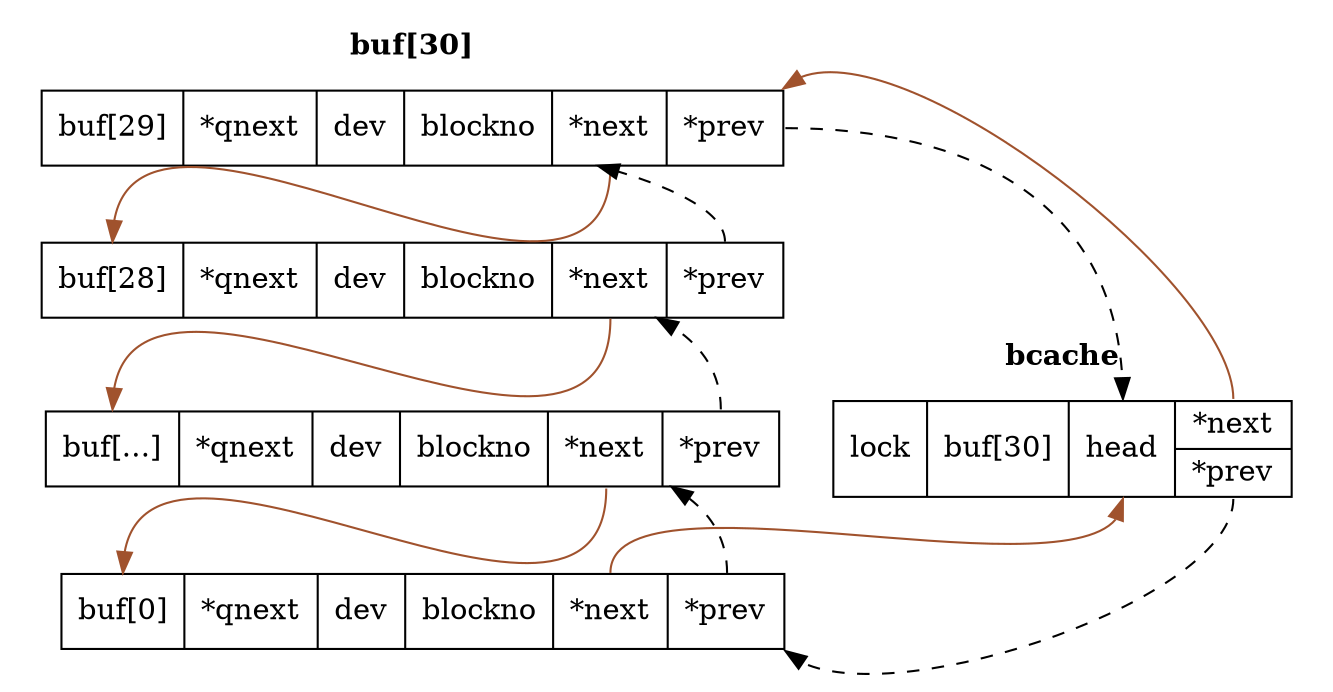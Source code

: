 digraph bcache {
  // rankdir=LR;
  node [shape=record];

  subgraph cluster_bcache {
    label=<<b>bcache</b>>; style=filled; color=white;
    bcache[label="lock|<b>buf[30]|<h>head|{<n>*next|<p>*prev}"];
  }
  // cluster_bcache -> cluster_bufs;


  subgraph cluster_bufs {
    label=<<b>buf[30]</b>>; style=filled; color=white;
    buf1[label="<a>buf[29] |*qnext|dev|blockno|<n>*next|<p>*prev"];
    buf2[label="<a>buf[28] |*qnext|dev|blockno|<n>*next|<p>*prev"];
    buf3[label="<a>buf[...]|*qnext|dev|blockno|<n>*next|<p>*prev"];
    buf9[label="<a>buf[0]  |*qnext|dev|blockno|<n>*next|<p>*prev"];
  }

  // {rank=same buf1 buf2 buf9}

  buf1:n -> buf2:a    [color=sienna style=solid];
  buf2:n -> buf3:a    [color=sienna style=solid];
  buf3:n -> buf9:a    [color=sienna style=solid];
  buf9:n -> bcache:h  [color=sienna style=solid];
  bcache:n -> buf1:ne [color=sienna style=solid];

  buf9:p -> buf3      [color=black style=dashed];
  buf3:p -> buf2      [color=black style=dashed];
  buf2:p -> buf1      [color=black style=dashed];
  buf1:p -> bcache:h  [color=black style=dashed];
  bcache:p -> buf9:se [color=black style=dashed];
}
